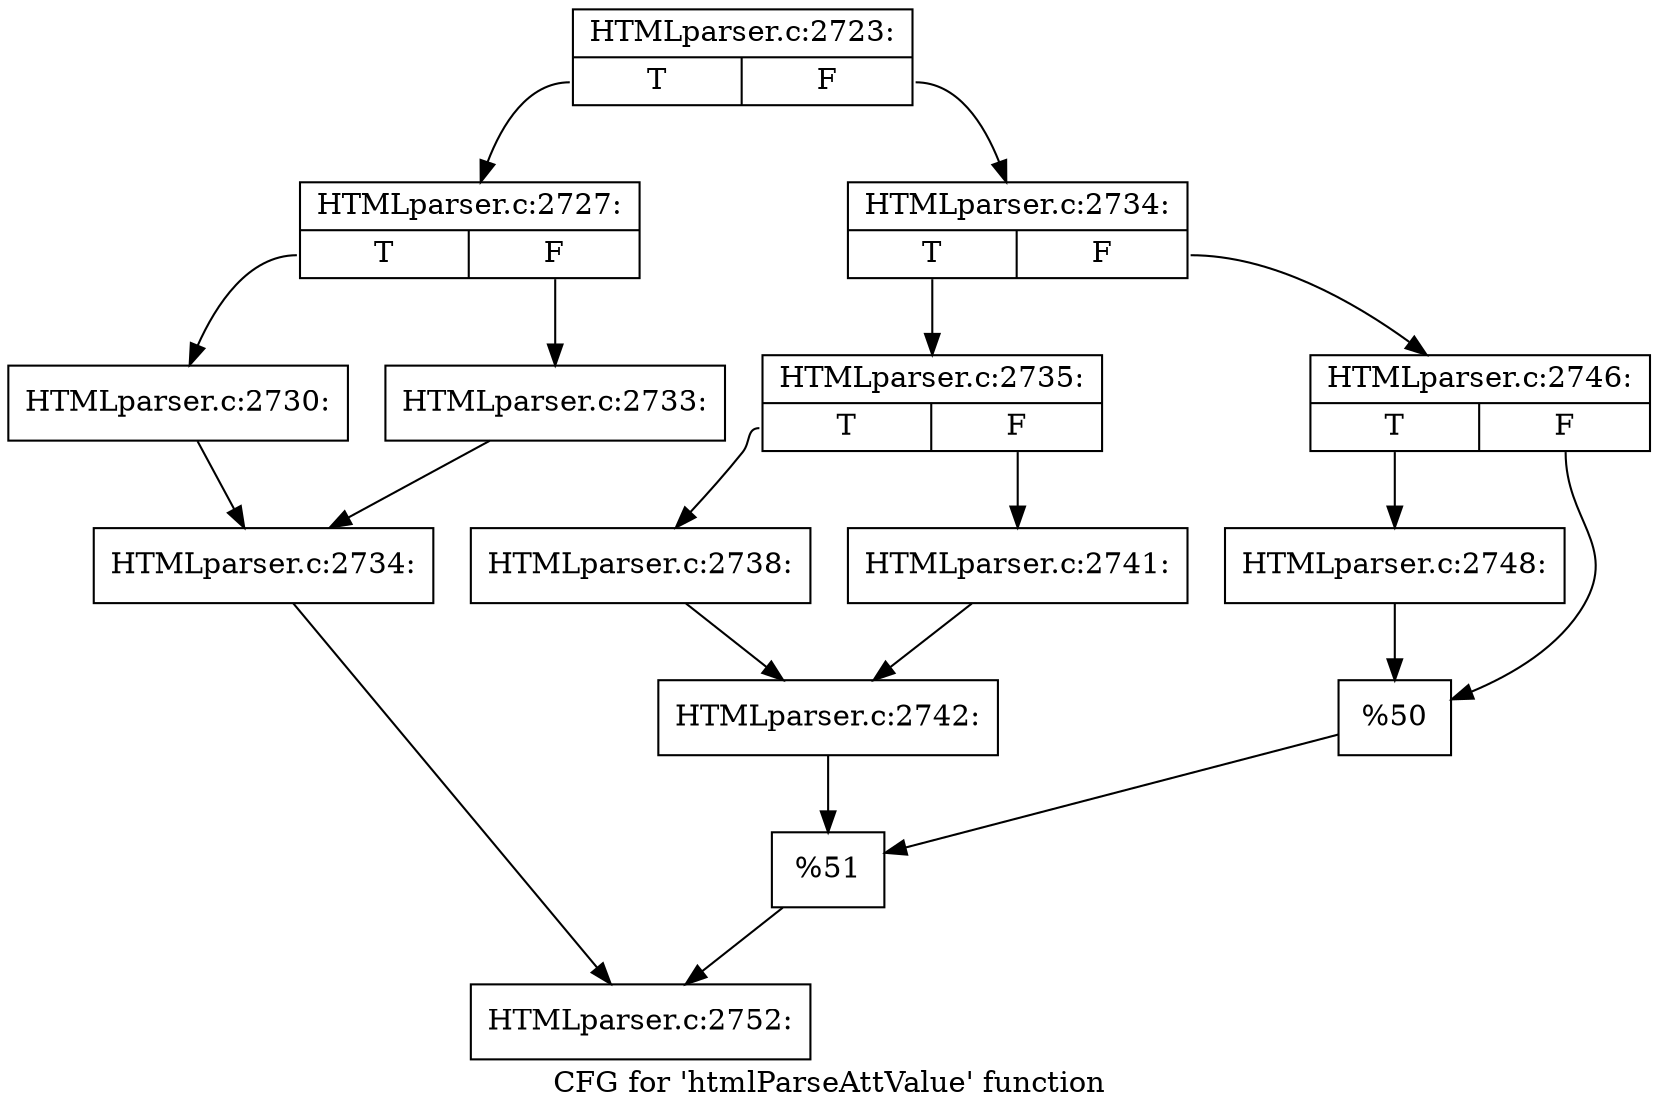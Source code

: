 digraph "CFG for 'htmlParseAttValue' function" {
	label="CFG for 'htmlParseAttValue' function";

	Node0x3f3e1f0 [shape=record,label="{HTMLparser.c:2723:|{<s0>T|<s1>F}}"];
	Node0x3f3e1f0:s0 -> Node0x3f3b940;
	Node0x3f3e1f0:s1 -> Node0x3f3b9e0;
	Node0x3f3b940 [shape=record,label="{HTMLparser.c:2727:|{<s0>T|<s1>F}}"];
	Node0x3f3b940:s0 -> Node0x3f400b0;
	Node0x3f3b940:s1 -> Node0x3f401d0;
	Node0x3f400b0 [shape=record,label="{HTMLparser.c:2730:}"];
	Node0x3f400b0 -> Node0x3f40180;
	Node0x3f401d0 [shape=record,label="{HTMLparser.c:2733:}"];
	Node0x3f401d0 -> Node0x3f40180;
	Node0x3f40180 [shape=record,label="{HTMLparser.c:2734:}"];
	Node0x3f40180 -> Node0x3f3b990;
	Node0x3f3b9e0 [shape=record,label="{HTMLparser.c:2734:|{<s0>T|<s1>F}}"];
	Node0x3f3b9e0:s0 -> Node0x3f40c00;
	Node0x3f3b9e0:s1 -> Node0x3f40ca0;
	Node0x3f40c00 [shape=record,label="{HTMLparser.c:2735:|{<s0>T|<s1>F}}"];
	Node0x3f40c00:s0 -> Node0x3f415d0;
	Node0x3f40c00:s1 -> Node0x3f41670;
	Node0x3f415d0 [shape=record,label="{HTMLparser.c:2738:}"];
	Node0x3f415d0 -> Node0x3f41620;
	Node0x3f41670 [shape=record,label="{HTMLparser.c:2741:}"];
	Node0x3f41670 -> Node0x3f41620;
	Node0x3f41620 [shape=record,label="{HTMLparser.c:2742:}"];
	Node0x3f41620 -> Node0x3f40c50;
	Node0x3f40ca0 [shape=record,label="{HTMLparser.c:2746:|{<s0>T|<s1>F}}"];
	Node0x3f40ca0:s0 -> Node0x3f425b0;
	Node0x3f40ca0:s1 -> Node0x3f42600;
	Node0x3f425b0 [shape=record,label="{HTMLparser.c:2748:}"];
	Node0x3f425b0 -> Node0x3f42600;
	Node0x3f42600 [shape=record,label="{%50}"];
	Node0x3f42600 -> Node0x3f40c50;
	Node0x3f40c50 [shape=record,label="{%51}"];
	Node0x3f40c50 -> Node0x3f3b990;
	Node0x3f3b990 [shape=record,label="{HTMLparser.c:2752:}"];
}
